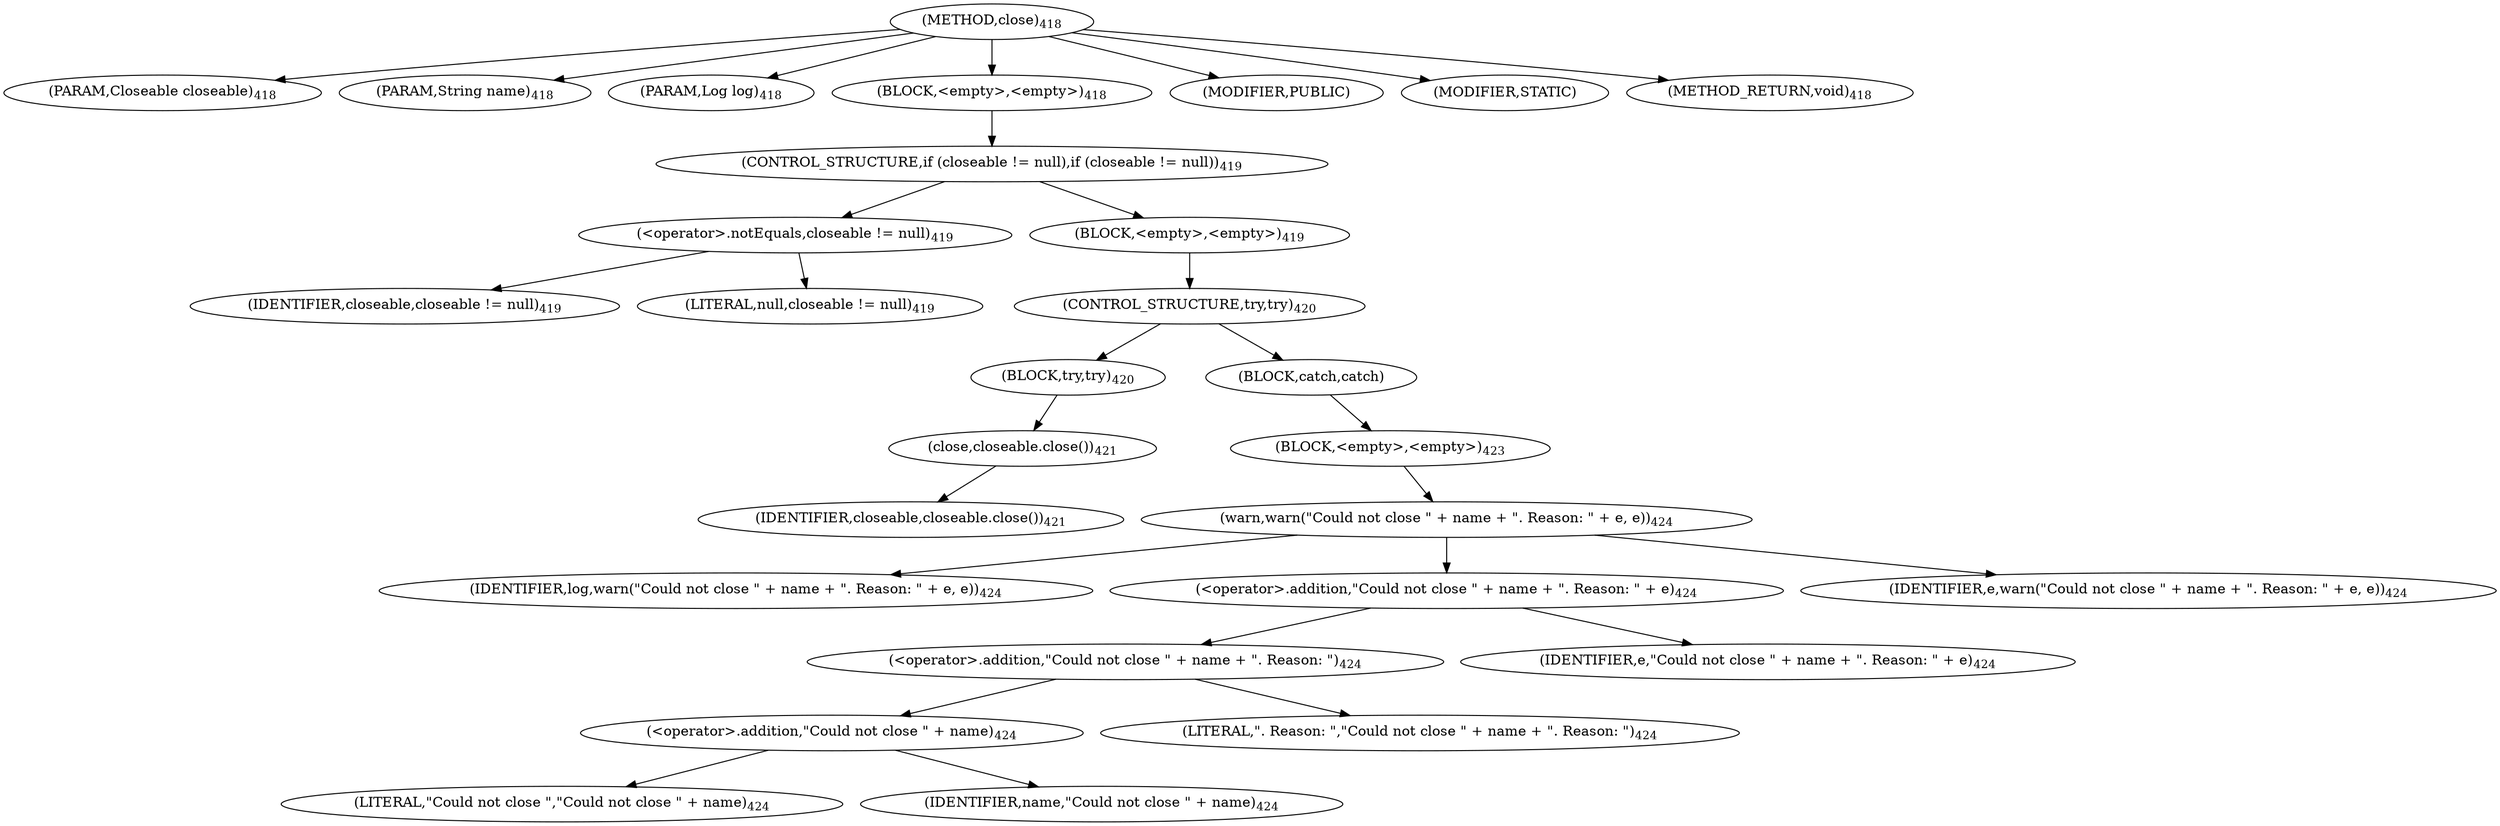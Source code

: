 digraph "close" {  
"923" [label = <(METHOD,close)<SUB>418</SUB>> ]
"924" [label = <(PARAM,Closeable closeable)<SUB>418</SUB>> ]
"925" [label = <(PARAM,String name)<SUB>418</SUB>> ]
"926" [label = <(PARAM,Log log)<SUB>418</SUB>> ]
"927" [label = <(BLOCK,&lt;empty&gt;,&lt;empty&gt;)<SUB>418</SUB>> ]
"928" [label = <(CONTROL_STRUCTURE,if (closeable != null),if (closeable != null))<SUB>419</SUB>> ]
"929" [label = <(&lt;operator&gt;.notEquals,closeable != null)<SUB>419</SUB>> ]
"930" [label = <(IDENTIFIER,closeable,closeable != null)<SUB>419</SUB>> ]
"931" [label = <(LITERAL,null,closeable != null)<SUB>419</SUB>> ]
"932" [label = <(BLOCK,&lt;empty&gt;,&lt;empty&gt;)<SUB>419</SUB>> ]
"933" [label = <(CONTROL_STRUCTURE,try,try)<SUB>420</SUB>> ]
"934" [label = <(BLOCK,try,try)<SUB>420</SUB>> ]
"935" [label = <(close,closeable.close())<SUB>421</SUB>> ]
"936" [label = <(IDENTIFIER,closeable,closeable.close())<SUB>421</SUB>> ]
"937" [label = <(BLOCK,catch,catch)> ]
"938" [label = <(BLOCK,&lt;empty&gt;,&lt;empty&gt;)<SUB>423</SUB>> ]
"939" [label = <(warn,warn(&quot;Could not close &quot; + name + &quot;. Reason: &quot; + e, e))<SUB>424</SUB>> ]
"940" [label = <(IDENTIFIER,log,warn(&quot;Could not close &quot; + name + &quot;. Reason: &quot; + e, e))<SUB>424</SUB>> ]
"941" [label = <(&lt;operator&gt;.addition,&quot;Could not close &quot; + name + &quot;. Reason: &quot; + e)<SUB>424</SUB>> ]
"942" [label = <(&lt;operator&gt;.addition,&quot;Could not close &quot; + name + &quot;. Reason: &quot;)<SUB>424</SUB>> ]
"943" [label = <(&lt;operator&gt;.addition,&quot;Could not close &quot; + name)<SUB>424</SUB>> ]
"944" [label = <(LITERAL,&quot;Could not close &quot;,&quot;Could not close &quot; + name)<SUB>424</SUB>> ]
"945" [label = <(IDENTIFIER,name,&quot;Could not close &quot; + name)<SUB>424</SUB>> ]
"946" [label = <(LITERAL,&quot;. Reason: &quot;,&quot;Could not close &quot; + name + &quot;. Reason: &quot;)<SUB>424</SUB>> ]
"947" [label = <(IDENTIFIER,e,&quot;Could not close &quot; + name + &quot;. Reason: &quot; + e)<SUB>424</SUB>> ]
"948" [label = <(IDENTIFIER,e,warn(&quot;Could not close &quot; + name + &quot;. Reason: &quot; + e, e))<SUB>424</SUB>> ]
"949" [label = <(MODIFIER,PUBLIC)> ]
"950" [label = <(MODIFIER,STATIC)> ]
"951" [label = <(METHOD_RETURN,void)<SUB>418</SUB>> ]
  "923" -> "924" 
  "923" -> "925" 
  "923" -> "926" 
  "923" -> "927" 
  "923" -> "949" 
  "923" -> "950" 
  "923" -> "951" 
  "927" -> "928" 
  "928" -> "929" 
  "928" -> "932" 
  "929" -> "930" 
  "929" -> "931" 
  "932" -> "933" 
  "933" -> "934" 
  "933" -> "937" 
  "934" -> "935" 
  "935" -> "936" 
  "937" -> "938" 
  "938" -> "939" 
  "939" -> "940" 
  "939" -> "941" 
  "939" -> "948" 
  "941" -> "942" 
  "941" -> "947" 
  "942" -> "943" 
  "942" -> "946" 
  "943" -> "944" 
  "943" -> "945" 
}
